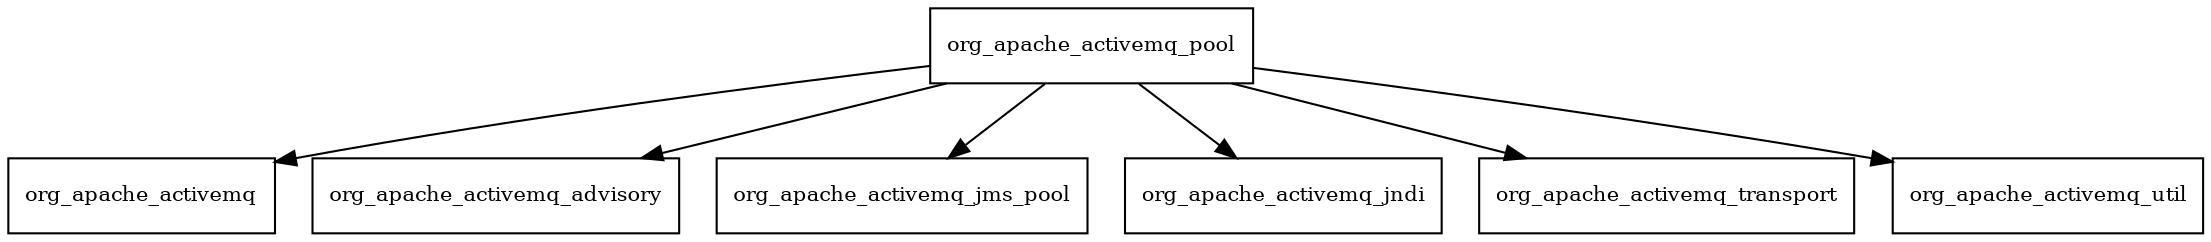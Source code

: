 digraph activemq_pool_5_15_2_package_dependencies {
  node [shape = box, fontsize=10.0];
  org_apache_activemq_pool -> org_apache_activemq;
  org_apache_activemq_pool -> org_apache_activemq_advisory;
  org_apache_activemq_pool -> org_apache_activemq_jms_pool;
  org_apache_activemq_pool -> org_apache_activemq_jndi;
  org_apache_activemq_pool -> org_apache_activemq_transport;
  org_apache_activemq_pool -> org_apache_activemq_util;
}
